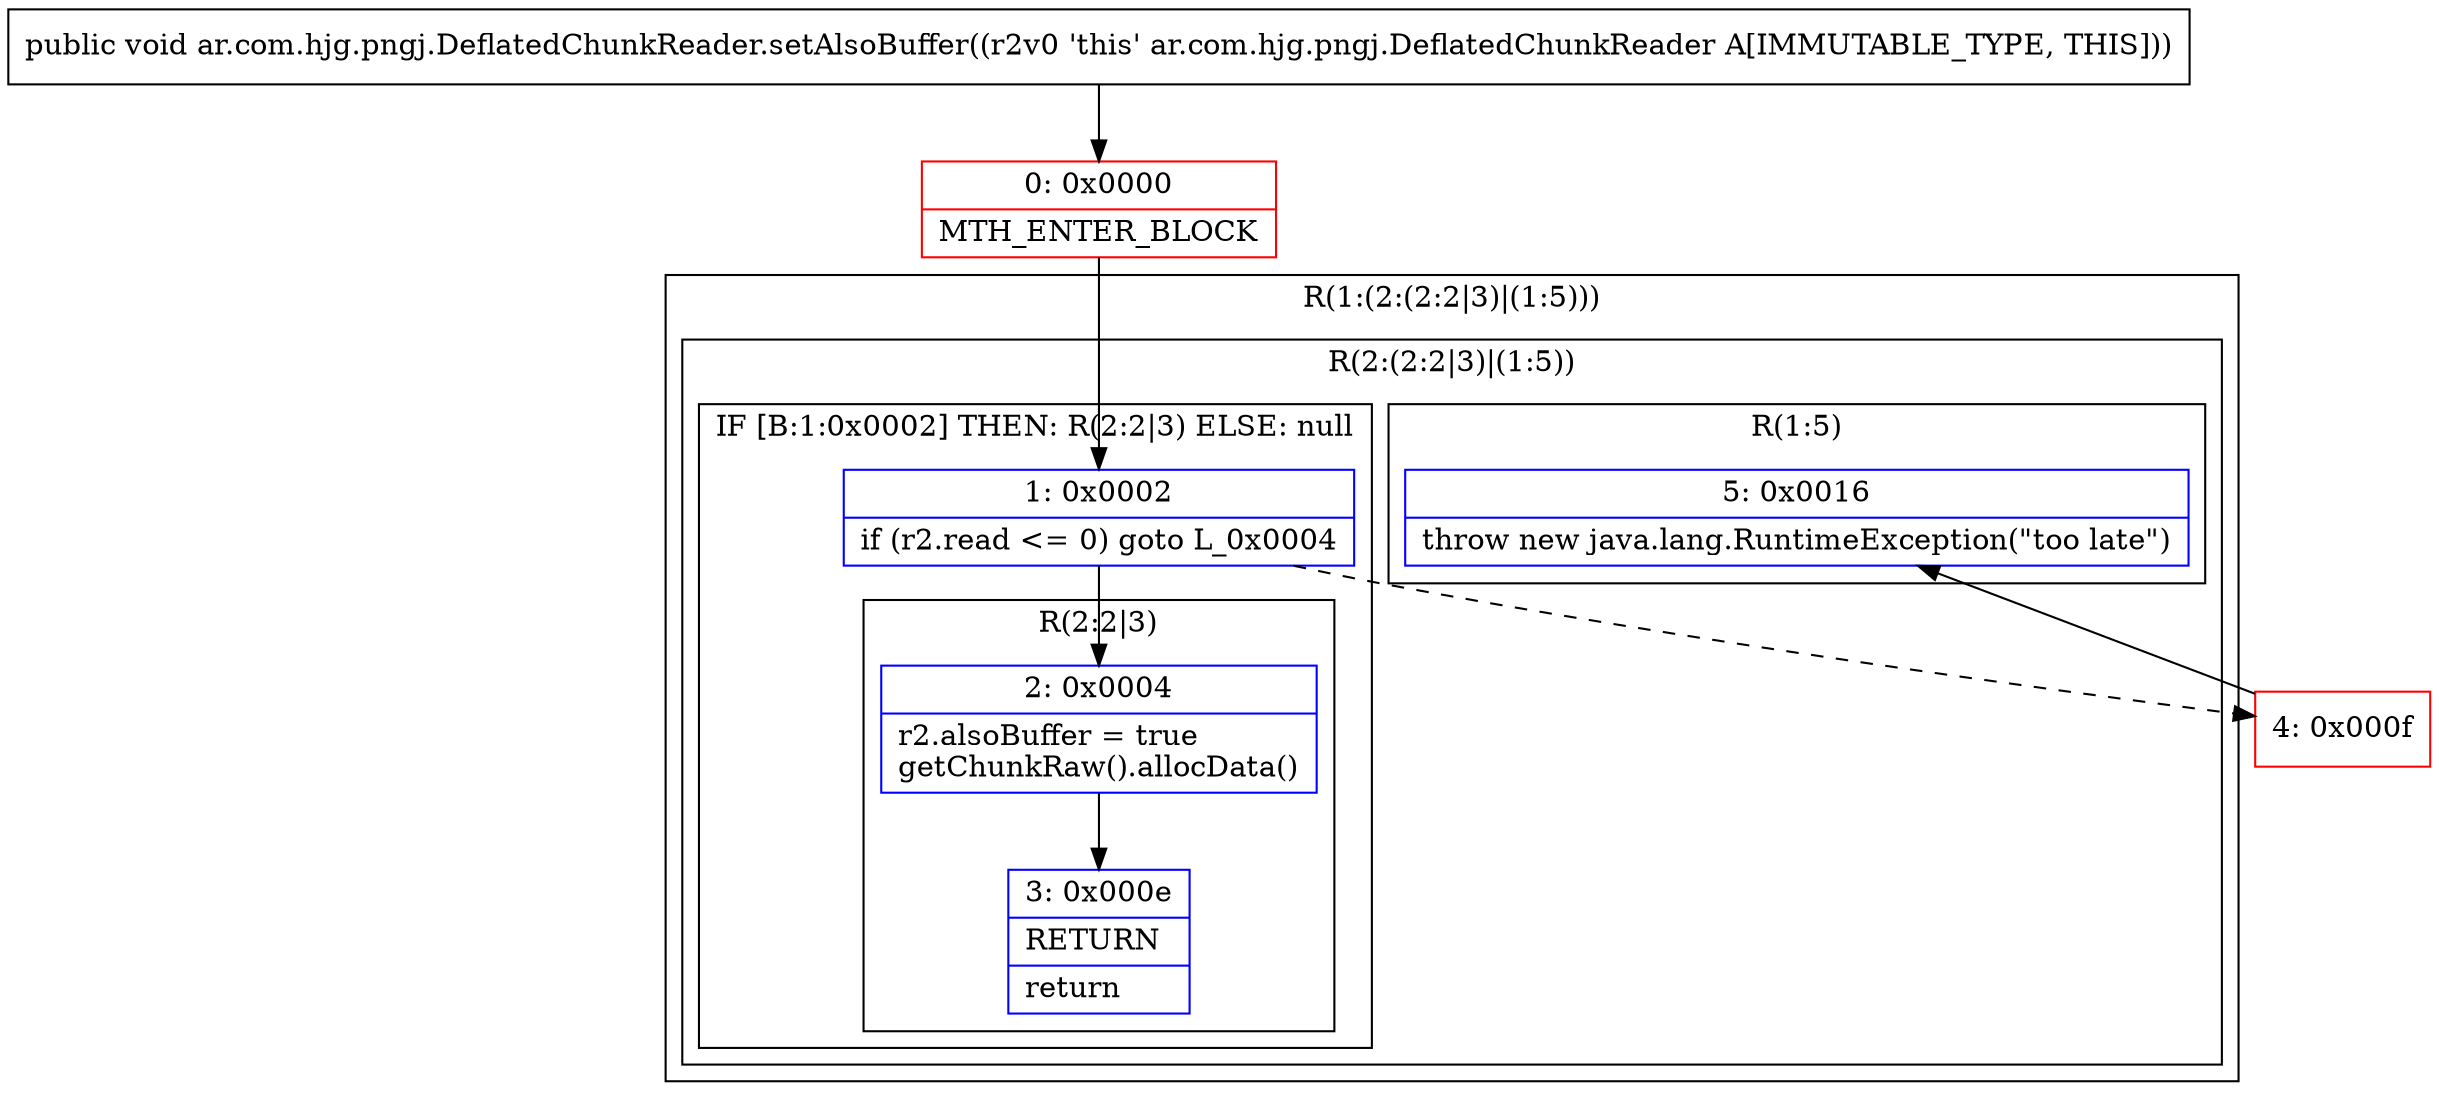 digraph "CFG forar.com.hjg.pngj.DeflatedChunkReader.setAlsoBuffer()V" {
subgraph cluster_Region_1728214550 {
label = "R(1:(2:(2:2|3)|(1:5)))";
node [shape=record,color=blue];
subgraph cluster_Region_1780971646 {
label = "R(2:(2:2|3)|(1:5))";
node [shape=record,color=blue];
subgraph cluster_IfRegion_1552759356 {
label = "IF [B:1:0x0002] THEN: R(2:2|3) ELSE: null";
node [shape=record,color=blue];
Node_1 [shape=record,label="{1\:\ 0x0002|if (r2.read \<= 0) goto L_0x0004\l}"];
subgraph cluster_Region_1425661018 {
label = "R(2:2|3)";
node [shape=record,color=blue];
Node_2 [shape=record,label="{2\:\ 0x0004|r2.alsoBuffer = true\lgetChunkRaw().allocData()\l}"];
Node_3 [shape=record,label="{3\:\ 0x000e|RETURN\l|return\l}"];
}
}
subgraph cluster_Region_541045269 {
label = "R(1:5)";
node [shape=record,color=blue];
Node_5 [shape=record,label="{5\:\ 0x0016|throw new java.lang.RuntimeException(\"too late\")\l}"];
}
}
}
Node_0 [shape=record,color=red,label="{0\:\ 0x0000|MTH_ENTER_BLOCK\l}"];
Node_4 [shape=record,color=red,label="{4\:\ 0x000f}"];
MethodNode[shape=record,label="{public void ar.com.hjg.pngj.DeflatedChunkReader.setAlsoBuffer((r2v0 'this' ar.com.hjg.pngj.DeflatedChunkReader A[IMMUTABLE_TYPE, THIS])) }"];
MethodNode -> Node_0;
Node_1 -> Node_2;
Node_1 -> Node_4[style=dashed];
Node_2 -> Node_3;
Node_0 -> Node_1;
Node_4 -> Node_5;
}

